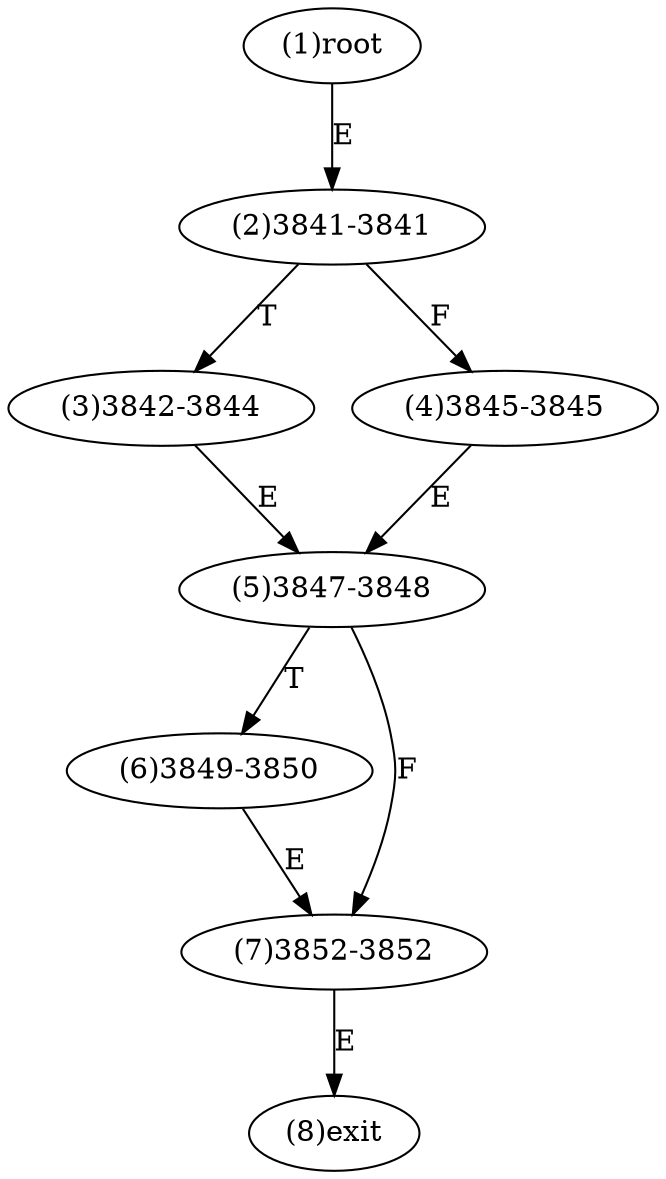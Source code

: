 digraph "" { 
1[ label="(1)root"];
2[ label="(2)3841-3841"];
3[ label="(3)3842-3844"];
4[ label="(4)3845-3845"];
5[ label="(5)3847-3848"];
6[ label="(6)3849-3850"];
7[ label="(7)3852-3852"];
8[ label="(8)exit"];
1->2[ label="E"];
2->4[ label="F"];
2->3[ label="T"];
3->5[ label="E"];
4->5[ label="E"];
5->7[ label="F"];
5->6[ label="T"];
6->7[ label="E"];
7->8[ label="E"];
}